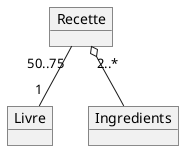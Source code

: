 @startuml


object Recette
object Livre 
object Ingredients

Recette "2..*" o-- Ingredients
Recette "50..75" -- "1" Livre





@enduml
